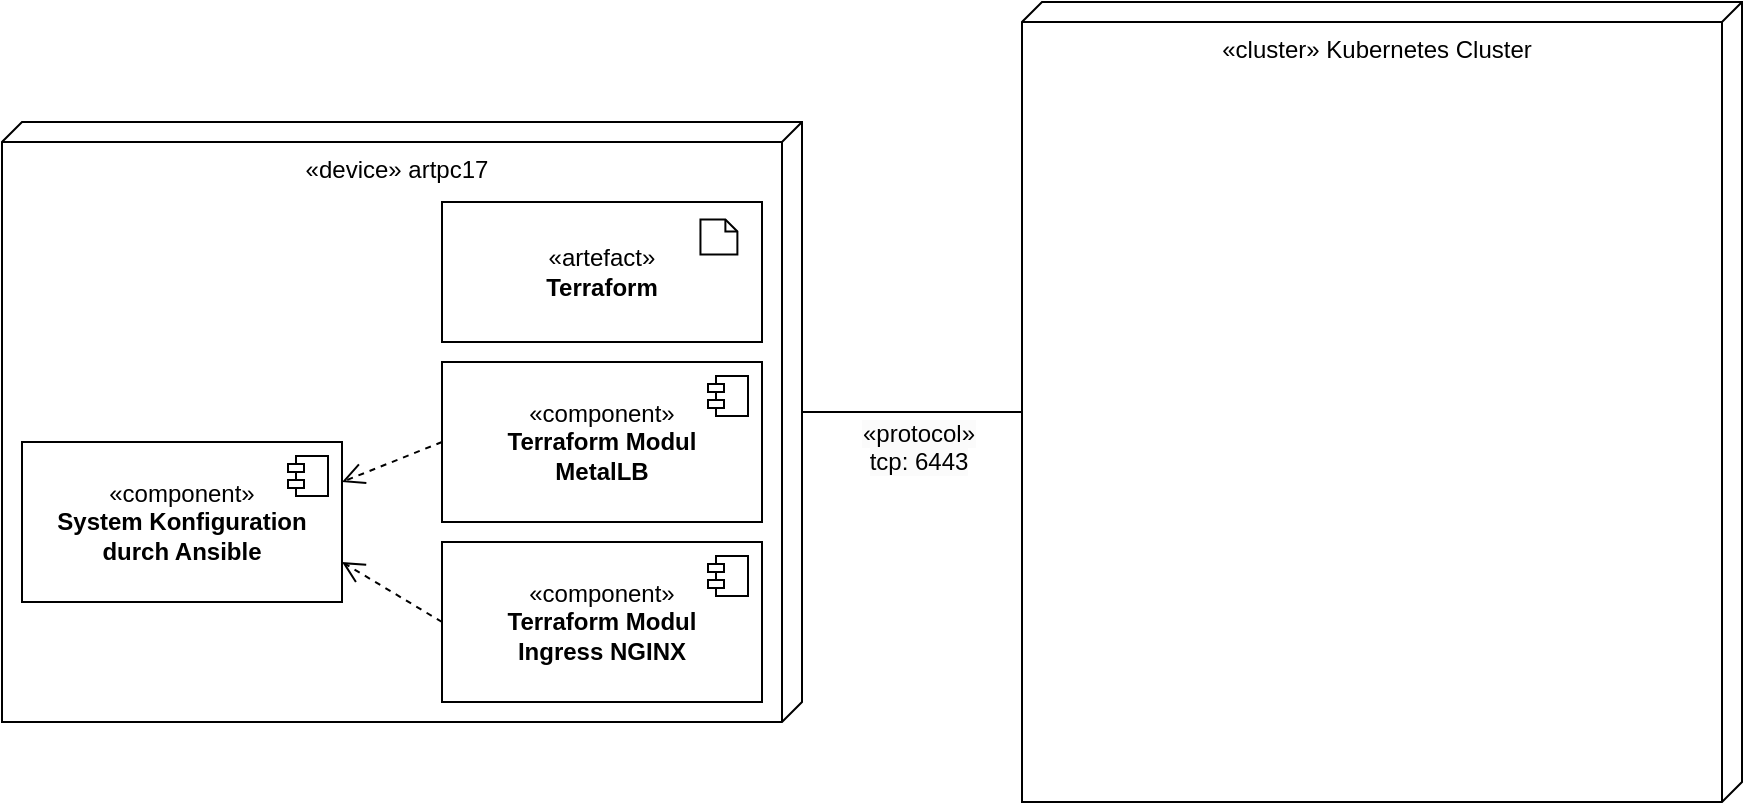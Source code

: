 <mxfile version="24.5.2" type="github">
  <diagram name="Seite-1" id="EmgKcAw5bgLEWUzQ1nSg">
    <mxGraphModel dx="1838" dy="470" grid="1" gridSize="10" guides="1" tooltips="1" connect="1" arrows="1" fold="1" page="1" pageScale="1" pageWidth="827" pageHeight="1169" math="0" shadow="0">
      <root>
        <mxCell id="0" />
        <mxCell id="1" parent="0" />
        <mxCell id="zVhq383O30CKmtFukVGX-7" value="«cluster» Kubernetes Cluster" style="verticalAlign=top;align=center;shape=cube;size=10;direction=south;html=1;boundedLbl=1;spacingLeft=5;whiteSpace=wrap;" vertex="1" parent="1">
          <mxGeometry x="430" y="110" width="360" height="400" as="geometry" />
        </mxCell>
        <mxCell id="zVhq383O30CKmtFukVGX-8" value="«device» artpc17" style="verticalAlign=top;align=center;shape=cube;size=10;direction=south;html=1;boundedLbl=1;spacingLeft=5;whiteSpace=wrap;" vertex="1" parent="1">
          <mxGeometry x="-80" y="170" width="400" height="300" as="geometry" />
        </mxCell>
        <mxCell id="zVhq383O30CKmtFukVGX-26" style="rounded=0;orthogonalLoop=1;jettySize=auto;html=1;exitX=0;exitY=0.5;exitDx=0;exitDy=0;dashed=1;endArrow=open;endFill=0;entryX=1;entryY=0.25;entryDx=0;entryDy=0;endSize=9;" edge="1" parent="1" source="zVhq383O30CKmtFukVGX-11" target="zVhq383O30CKmtFukVGX-27">
          <mxGeometry relative="1" as="geometry">
            <mxPoint x="50" y="360" as="targetPoint" />
          </mxGeometry>
        </mxCell>
        <mxCell id="zVhq383O30CKmtFukVGX-11" value="«component»&lt;br&gt;&lt;b&gt;Terraform Modul&lt;br&gt;MetalLB&lt;/b&gt;" style="html=1;dropTarget=0;whiteSpace=wrap;" vertex="1" parent="1">
          <mxGeometry x="140" y="290" width="160" height="80" as="geometry" />
        </mxCell>
        <mxCell id="zVhq383O30CKmtFukVGX-12" value="" style="shape=module;jettyWidth=8;jettyHeight=4;" vertex="1" parent="zVhq383O30CKmtFukVGX-11">
          <mxGeometry x="1" width="20" height="20" relative="1" as="geometry">
            <mxPoint x="-27" y="7" as="offset" />
          </mxGeometry>
        </mxCell>
        <mxCell id="zVhq383O30CKmtFukVGX-13" value="" style="group" vertex="1" connectable="0" parent="1">
          <mxGeometry x="140" y="210" width="160" height="70" as="geometry" />
        </mxCell>
        <mxCell id="zVhq383O30CKmtFukVGX-14" value="«artefact»&lt;br&gt;&lt;b&gt;Terraform&lt;/b&gt;" style="html=1;dropTarget=0;whiteSpace=wrap;" vertex="1" parent="zVhq383O30CKmtFukVGX-13">
          <mxGeometry width="160" height="70" as="geometry" />
        </mxCell>
        <mxCell id="zVhq383O30CKmtFukVGX-15" value="" style="shape=note2;boundedLbl=1;whiteSpace=wrap;html=1;size=6;verticalAlign=top;align=left;spacingLeft=5;" vertex="1" parent="zVhq383O30CKmtFukVGX-13">
          <mxGeometry x="129.231" y="8.75" width="18.462" height="17.5" as="geometry" />
        </mxCell>
        <mxCell id="zVhq383O30CKmtFukVGX-16" value="«component»&lt;br&gt;&lt;b&gt;Terraform Modul&lt;br&gt;Ingress NGINX&lt;/b&gt;" style="html=1;dropTarget=0;whiteSpace=wrap;" vertex="1" parent="1">
          <mxGeometry x="140" y="380" width="160" height="80" as="geometry" />
        </mxCell>
        <mxCell id="zVhq383O30CKmtFukVGX-17" value="" style="shape=module;jettyWidth=8;jettyHeight=4;" vertex="1" parent="zVhq383O30CKmtFukVGX-16">
          <mxGeometry x="1" width="20" height="20" relative="1" as="geometry">
            <mxPoint x="-27" y="7" as="offset" />
          </mxGeometry>
        </mxCell>
        <mxCell id="zVhq383O30CKmtFukVGX-18" style="edgeStyle=orthogonalEdgeStyle;rounded=0;orthogonalLoop=1;jettySize=auto;html=1;exitX=0;exitY=0;exitDx=145;exitDy=0;exitPerimeter=0;entryX=0;entryY=0;entryDx=205;entryDy=360;entryPerimeter=0;endArrow=none;endFill=0;" edge="1" parent="1" source="zVhq383O30CKmtFukVGX-8" target="zVhq383O30CKmtFukVGX-7">
          <mxGeometry relative="1" as="geometry" />
        </mxCell>
        <mxCell id="zVhq383O30CKmtFukVGX-19" value="&lt;span style=&quot;font-size: 12px; text-wrap: wrap; background-color: rgb(251, 251, 251);&quot;&gt;«protocol»&lt;br&gt;tcp: 6443&lt;br&gt;&lt;br&gt;&lt;/span&gt;" style="edgeLabel;html=1;align=center;verticalAlign=middle;resizable=0;points=[];" vertex="1" connectable="0" parent="zVhq383O30CKmtFukVGX-18">
          <mxGeometry x="-0.261" y="2" relative="1" as="geometry">
            <mxPoint x="17" y="27" as="offset" />
          </mxGeometry>
        </mxCell>
        <mxCell id="zVhq383O30CKmtFukVGX-27" value="«component»&lt;br&gt;&lt;b&gt;System Konfiguration durch Ansible&lt;/b&gt;" style="html=1;dropTarget=0;whiteSpace=wrap;" vertex="1" parent="1">
          <mxGeometry x="-70" y="330" width="160" height="80" as="geometry" />
        </mxCell>
        <mxCell id="zVhq383O30CKmtFukVGX-28" value="" style="shape=module;jettyWidth=8;jettyHeight=4;" vertex="1" parent="zVhq383O30CKmtFukVGX-27">
          <mxGeometry x="1" width="20" height="20" relative="1" as="geometry">
            <mxPoint x="-27" y="7" as="offset" />
          </mxGeometry>
        </mxCell>
        <mxCell id="zVhq383O30CKmtFukVGX-29" style="rounded=0;orthogonalLoop=1;jettySize=auto;html=1;exitX=0;exitY=0.5;exitDx=0;exitDy=0;entryX=1;entryY=0.75;entryDx=0;entryDy=0;dashed=1;endArrow=open;endFill=0;strokeWidth=1;endSize=9;startSize=6;" edge="1" parent="1" source="zVhq383O30CKmtFukVGX-16" target="zVhq383O30CKmtFukVGX-27">
          <mxGeometry relative="1" as="geometry">
            <mxPoint x="150" y="340" as="sourcePoint" />
            <mxPoint x="60" y="340" as="targetPoint" />
          </mxGeometry>
        </mxCell>
      </root>
    </mxGraphModel>
  </diagram>
</mxfile>

